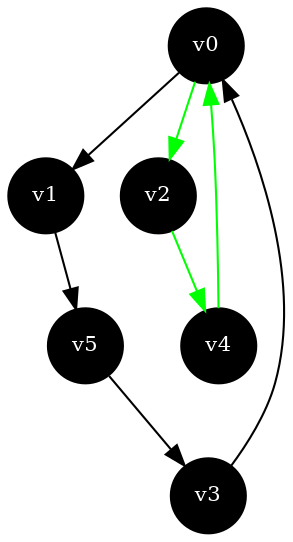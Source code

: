 graph {
node[fontcolor = white, fillcolor = black, style = filled, shape = circle, fontsize = "10", overlap = "false"];
v0 [pos = "0.00, 0.00!"];
v1 [pos = "2.00, 2.00!"];
v2 [pos = "4.00, 4.00!"];
v3 [pos = "6.00, 6.00!"];
v4 [pos = "8.00, 8.00!"];
v5 [pos = "10.00, 10.00!"];
edge [dir = forward];

edge [color = "black"];

v0 -- v1 -- v5 -- v3 -- v0 ;

edge [color = "green"];

v0 -- v2 -- v4 -- v0 ;
}
